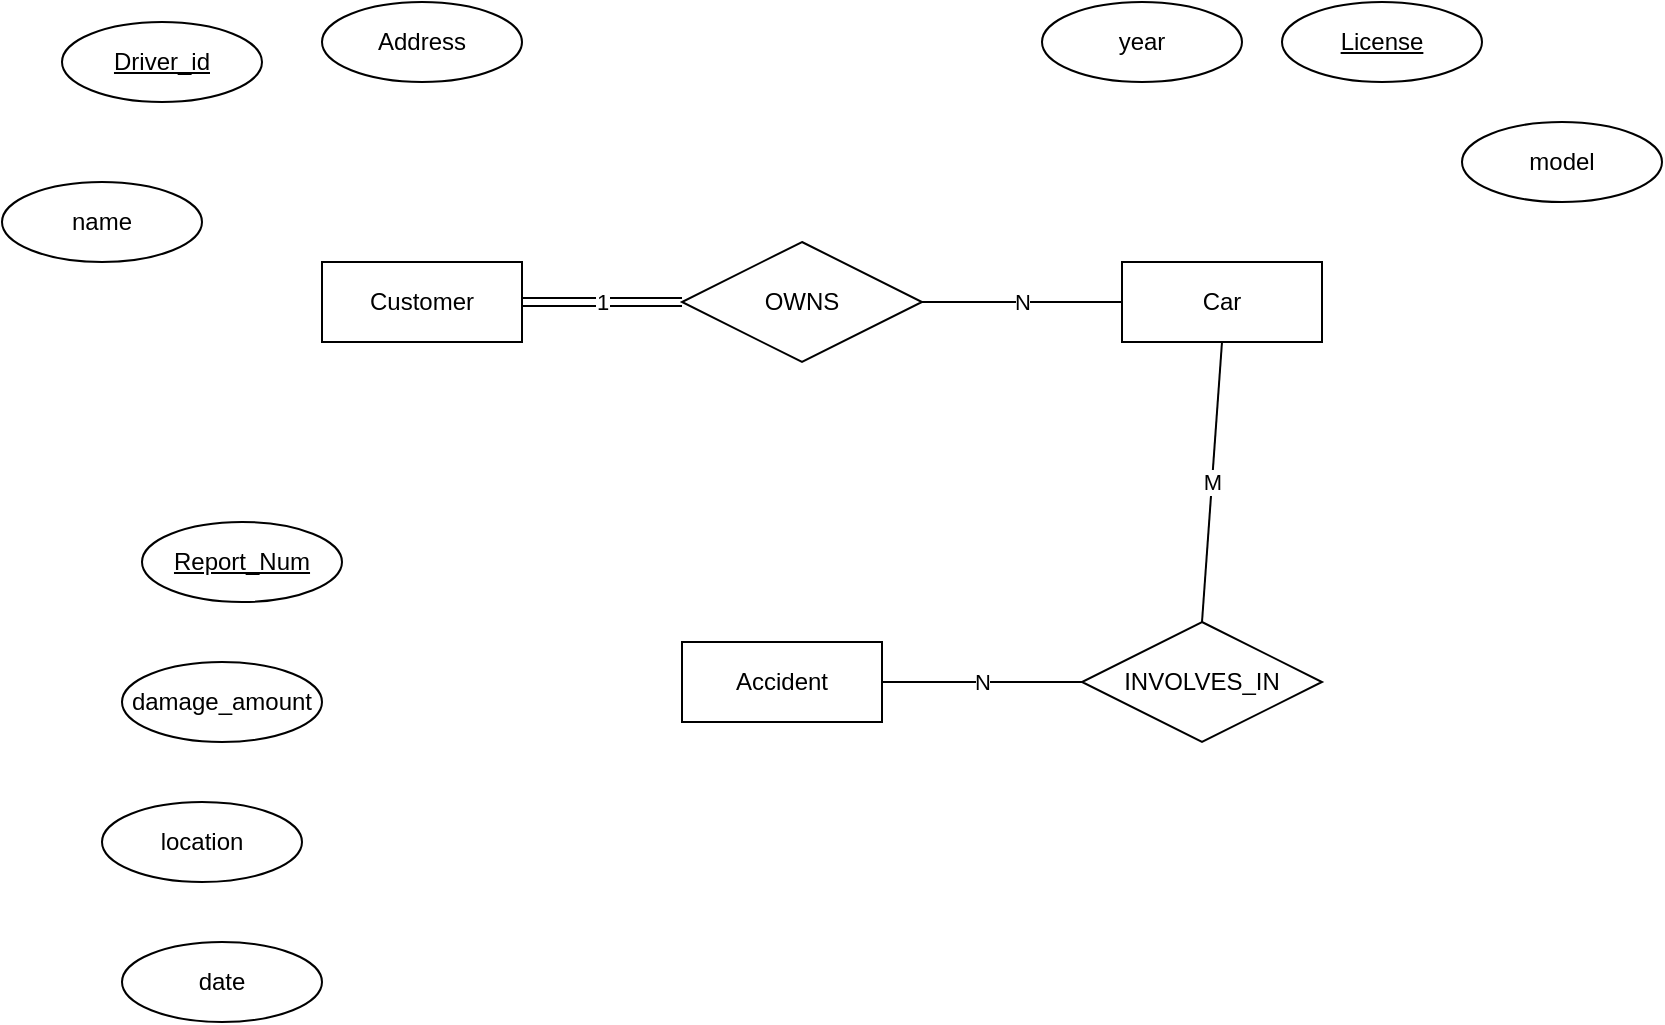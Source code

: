 <mxfile version="21.1.0" type="github">
  <diagram id="R2lEEEUBdFMjLlhIrx00" name="Page-1">
    <mxGraphModel dx="954" dy="585" grid="1" gridSize="10" guides="1" tooltips="1" connect="1" arrows="1" fold="1" page="1" pageScale="1" pageWidth="850" pageHeight="1100" math="0" shadow="0" extFonts="Permanent Marker^https://fonts.googleapis.com/css?family=Permanent+Marker">
      <root>
        <mxCell id="0" />
        <mxCell id="1" parent="0" />
        <mxCell id="I0UheZyLJON9vNI8Ed8j-1" value="Customer" style="whiteSpace=wrap;html=1;align=center;" vertex="1" parent="1">
          <mxGeometry x="280" y="200" width="100" height="40" as="geometry" />
        </mxCell>
        <mxCell id="I0UheZyLJON9vNI8Ed8j-2" value="Car" style="whiteSpace=wrap;html=1;align=center;" vertex="1" parent="1">
          <mxGeometry x="680" y="200" width="100" height="40" as="geometry" />
        </mxCell>
        <mxCell id="I0UheZyLJON9vNI8Ed8j-3" value="Accident" style="whiteSpace=wrap;html=1;align=center;" vertex="1" parent="1">
          <mxGeometry x="460" y="390" width="100" height="40" as="geometry" />
        </mxCell>
        <mxCell id="I0UheZyLJON9vNI8Ed8j-4" value="Driver_id" style="ellipse;whiteSpace=wrap;html=1;align=center;fontStyle=4;" vertex="1" parent="1">
          <mxGeometry x="150" y="80" width="100" height="40" as="geometry" />
        </mxCell>
        <mxCell id="I0UheZyLJON9vNI8Ed8j-5" value="name" style="ellipse;whiteSpace=wrap;html=1;align=center;" vertex="1" parent="1">
          <mxGeometry x="120" y="160" width="100" height="40" as="geometry" />
        </mxCell>
        <mxCell id="I0UheZyLJON9vNI8Ed8j-7" value="Address" style="ellipse;whiteSpace=wrap;html=1;align=center;" vertex="1" parent="1">
          <mxGeometry x="280" y="70" width="100" height="40" as="geometry" />
        </mxCell>
        <mxCell id="I0UheZyLJON9vNI8Ed8j-8" value="OWNS" style="shape=rhombus;perimeter=rhombusPerimeter;whiteSpace=wrap;html=1;align=center;" vertex="1" parent="1">
          <mxGeometry x="460" y="190" width="120" height="60" as="geometry" />
        </mxCell>
        <mxCell id="I0UheZyLJON9vNI8Ed8j-9" value="License" style="ellipse;whiteSpace=wrap;html=1;align=center;fontStyle=4;" vertex="1" parent="1">
          <mxGeometry x="760" y="70" width="100" height="40" as="geometry" />
        </mxCell>
        <mxCell id="I0UheZyLJON9vNI8Ed8j-11" value="year" style="ellipse;whiteSpace=wrap;html=1;align=center;" vertex="1" parent="1">
          <mxGeometry x="640" y="70" width="100" height="40" as="geometry" />
        </mxCell>
        <mxCell id="I0UheZyLJON9vNI8Ed8j-12" value="model" style="ellipse;whiteSpace=wrap;html=1;align=center;" vertex="1" parent="1">
          <mxGeometry x="850" y="130" width="100" height="40" as="geometry" />
        </mxCell>
        <mxCell id="I0UheZyLJON9vNI8Ed8j-13" value="INVOLVES_IN" style="shape=rhombus;perimeter=rhombusPerimeter;whiteSpace=wrap;html=1;align=center;" vertex="1" parent="1">
          <mxGeometry x="660" y="380" width="120" height="60" as="geometry" />
        </mxCell>
        <mxCell id="I0UheZyLJON9vNI8Ed8j-14" value="1" style="shape=link;html=1;rounded=0;exitX=1;exitY=0.5;exitDx=0;exitDy=0;entryX=0;entryY=0.5;entryDx=0;entryDy=0;" edge="1" parent="1" source="I0UheZyLJON9vNI8Ed8j-1" target="I0UheZyLJON9vNI8Ed8j-8">
          <mxGeometry relative="1" as="geometry">
            <mxPoint x="510" y="300" as="sourcePoint" />
            <mxPoint x="670" y="300" as="targetPoint" />
          </mxGeometry>
        </mxCell>
        <mxCell id="I0UheZyLJON9vNI8Ed8j-16" value="N" style="endArrow=none;html=1;rounded=0;exitX=1;exitY=0.5;exitDx=0;exitDy=0;entryX=0;entryY=0.5;entryDx=0;entryDy=0;" edge="1" parent="1" source="I0UheZyLJON9vNI8Ed8j-8" target="I0UheZyLJON9vNI8Ed8j-2">
          <mxGeometry relative="1" as="geometry">
            <mxPoint x="510" y="300" as="sourcePoint" />
            <mxPoint x="670" y="220" as="targetPoint" />
          </mxGeometry>
        </mxCell>
        <mxCell id="I0UheZyLJON9vNI8Ed8j-17" value="M" style="endArrow=none;html=1;rounded=0;entryX=0.5;entryY=1;entryDx=0;entryDy=0;exitX=0.5;exitY=0;exitDx=0;exitDy=0;" edge="1" parent="1" source="I0UheZyLJON9vNI8Ed8j-13" target="I0UheZyLJON9vNI8Ed8j-2">
          <mxGeometry relative="1" as="geometry">
            <mxPoint x="510" y="300" as="sourcePoint" />
            <mxPoint x="670" y="300" as="targetPoint" />
          </mxGeometry>
        </mxCell>
        <mxCell id="I0UheZyLJON9vNI8Ed8j-18" value="N" style="endArrow=none;html=1;rounded=0;entryX=0;entryY=0.5;entryDx=0;entryDy=0;exitX=1;exitY=0.5;exitDx=0;exitDy=0;" edge="1" parent="1" source="I0UheZyLJON9vNI8Ed8j-3" target="I0UheZyLJON9vNI8Ed8j-13">
          <mxGeometry relative="1" as="geometry">
            <mxPoint x="510" y="300" as="sourcePoint" />
            <mxPoint x="670" y="300" as="targetPoint" />
          </mxGeometry>
        </mxCell>
        <mxCell id="I0UheZyLJON9vNI8Ed8j-19" value="Report_Num" style="ellipse;whiteSpace=wrap;html=1;align=center;fontStyle=4;" vertex="1" parent="1">
          <mxGeometry x="190" y="330" width="100" height="40" as="geometry" />
        </mxCell>
        <mxCell id="I0UheZyLJON9vNI8Ed8j-21" value="damage_amount" style="ellipse;whiteSpace=wrap;html=1;align=center;" vertex="1" parent="1">
          <mxGeometry x="180" y="400" width="100" height="40" as="geometry" />
        </mxCell>
        <mxCell id="I0UheZyLJON9vNI8Ed8j-23" value="location" style="ellipse;whiteSpace=wrap;html=1;align=center;" vertex="1" parent="1">
          <mxGeometry x="170" y="470" width="100" height="40" as="geometry" />
        </mxCell>
        <mxCell id="I0UheZyLJON9vNI8Ed8j-25" value="date" style="ellipse;whiteSpace=wrap;html=1;align=center;" vertex="1" parent="1">
          <mxGeometry x="180" y="540" width="100" height="40" as="geometry" />
        </mxCell>
      </root>
    </mxGraphModel>
  </diagram>
</mxfile>
